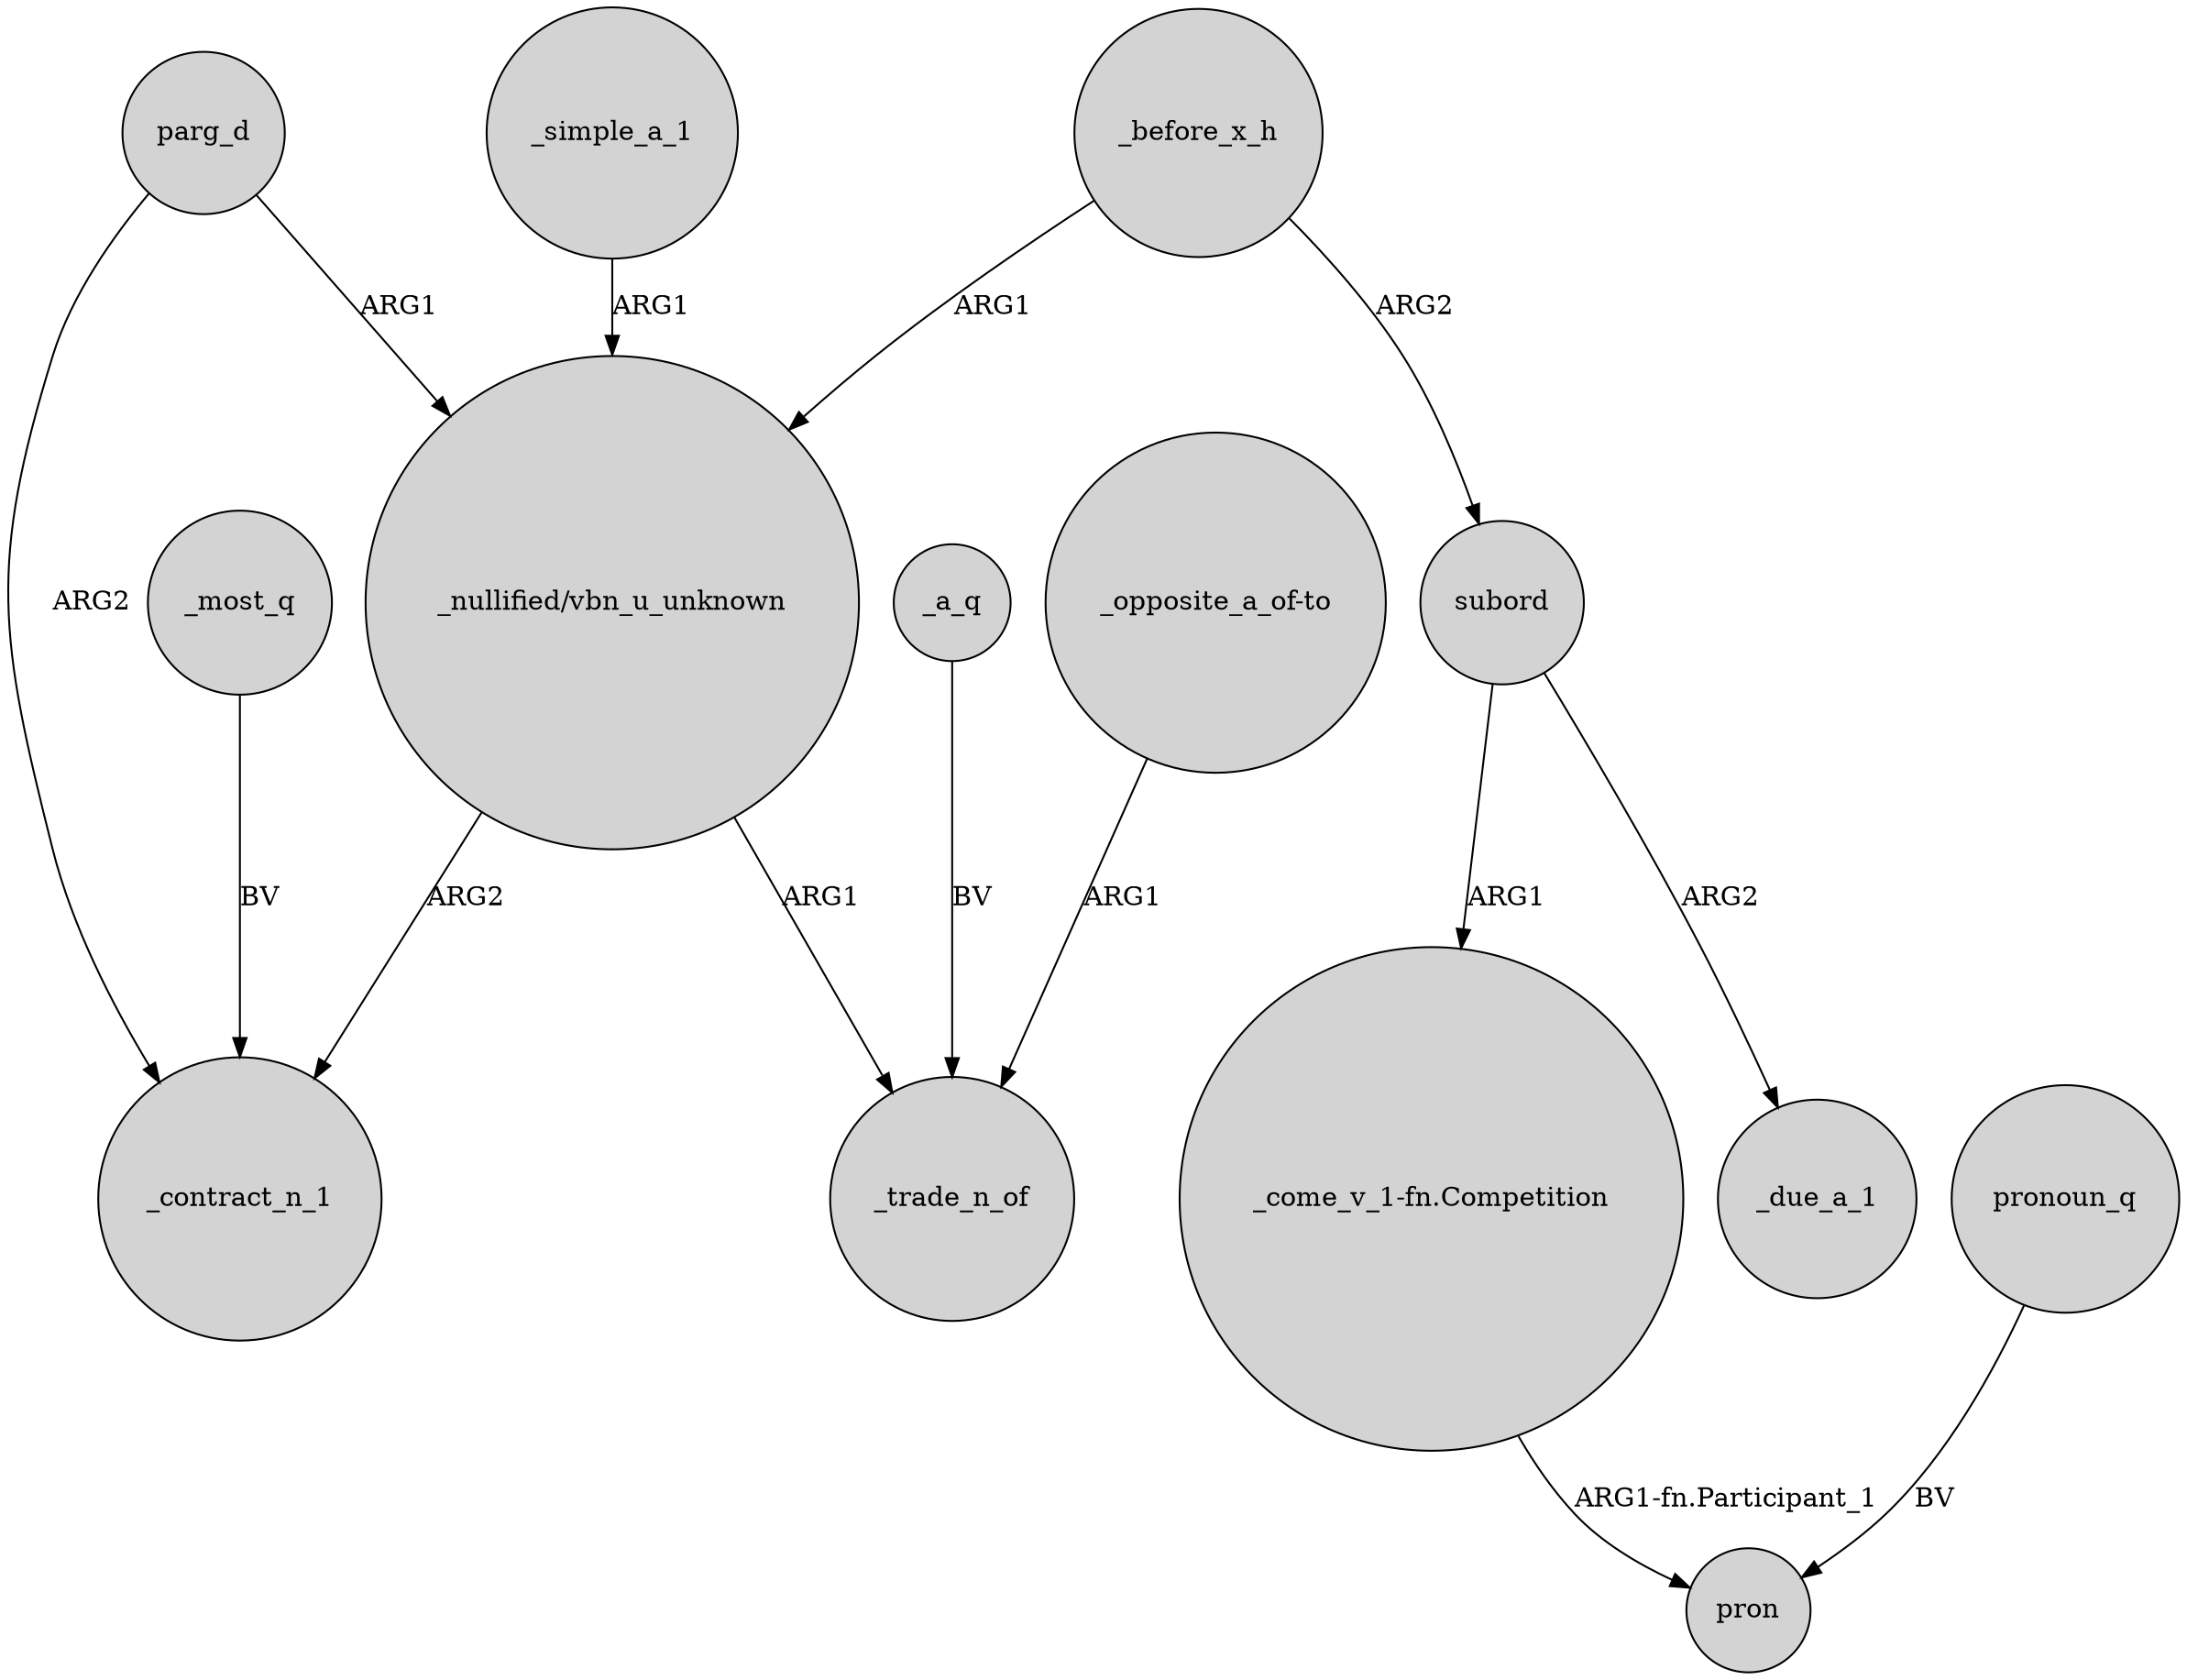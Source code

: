 digraph {
	node [shape=circle style=filled]
	parg_d -> "_nullified/vbn_u_unknown" [label=ARG1]
	_simple_a_1 -> "_nullified/vbn_u_unknown" [label=ARG1]
	parg_d -> _contract_n_1 [label=ARG2]
	"_nullified/vbn_u_unknown" -> _trade_n_of [label=ARG1]
	subord -> "_come_v_1-fn.Competition" [label=ARG1]
	"_opposite_a_of-to" -> _trade_n_of [label=ARG1]
	"_nullified/vbn_u_unknown" -> _contract_n_1 [label=ARG2]
	subord -> _due_a_1 [label=ARG2]
	_a_q -> _trade_n_of [label=BV]
	pronoun_q -> pron [label=BV]
	_before_x_h -> subord [label=ARG2]
	_before_x_h -> "_nullified/vbn_u_unknown" [label=ARG1]
	_most_q -> _contract_n_1 [label=BV]
	"_come_v_1-fn.Competition" -> pron [label="ARG1-fn.Participant_1"]
}
